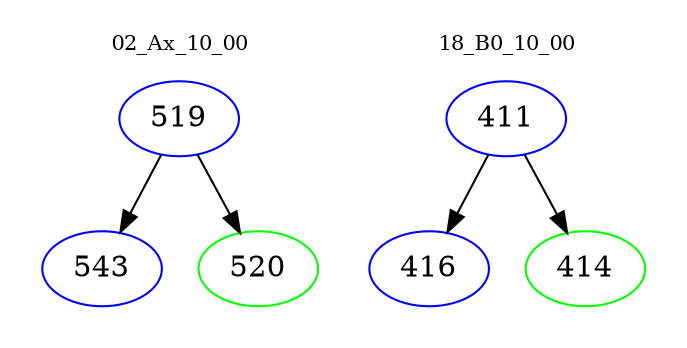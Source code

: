 digraph{
subgraph cluster_0 {
color = white
label = "02_Ax_10_00";
fontsize=10;
T0_519 [label="519", color="blue"]
T0_519 -> T0_543 [color="black"]
T0_543 [label="543", color="blue"]
T0_519 -> T0_520 [color="black"]
T0_520 [label="520", color="green"]
}
subgraph cluster_1 {
color = white
label = "18_B0_10_00";
fontsize=10;
T1_411 [label="411", color="blue"]
T1_411 -> T1_416 [color="black"]
T1_416 [label="416", color="blue"]
T1_411 -> T1_414 [color="black"]
T1_414 [label="414", color="green"]
}
}
